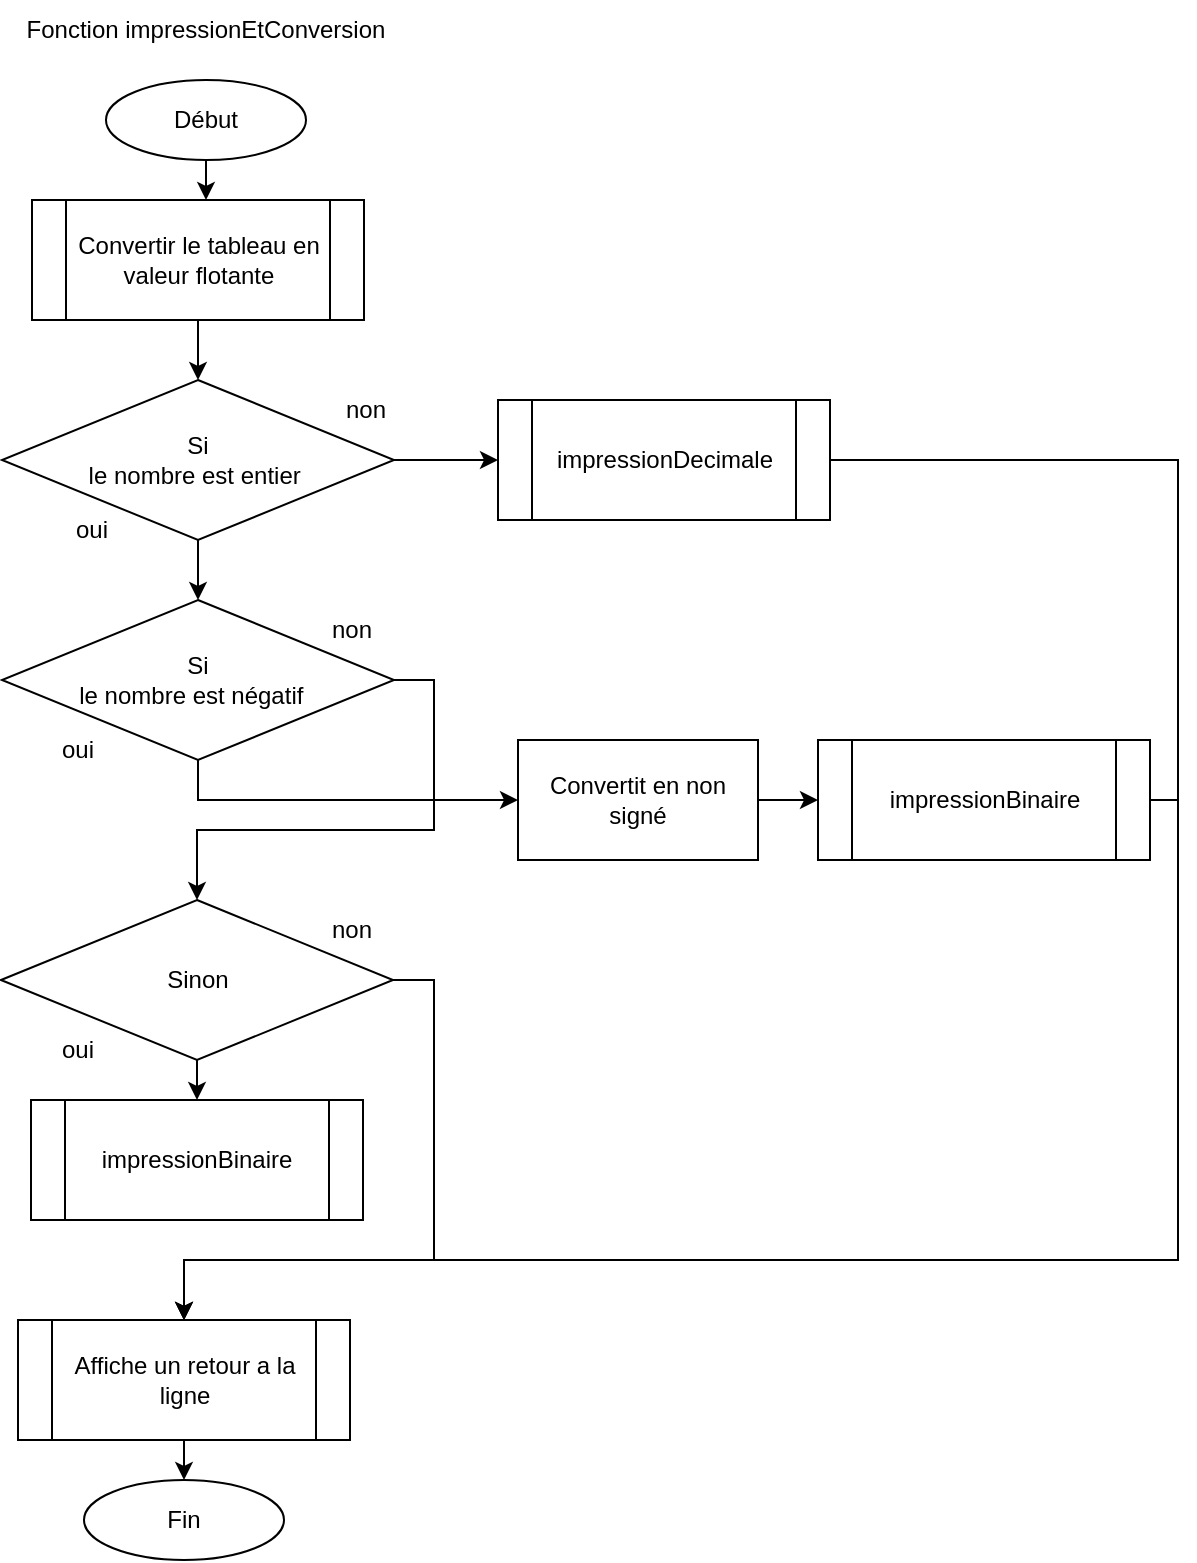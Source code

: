 <mxfile version="20.3.0" type="device"><diagram id="Myi7YaisNvzSOHfihmpp" name="Page-1"><mxGraphModel dx="1075" dy="1008" grid="0" gridSize="10" guides="0" tooltips="1" connect="1" arrows="1" fold="1" page="1" pageScale="1" pageWidth="827" pageHeight="1169" math="0" shadow="0"><root><mxCell id="0"/><mxCell id="1" parent="0"/><mxCell id="HLWahXHXM73JpKCT_lXn-1" value="Fonction impressionEtConversion" style="text;html=1;strokeColor=none;fillColor=none;align=center;verticalAlign=middle;whiteSpace=wrap;rounded=0;" vertex="1" parent="1"><mxGeometry x="312" y="140" width="204" height="30" as="geometry"/></mxCell><mxCell id="HLWahXHXM73JpKCT_lXn-2" style="edgeStyle=orthogonalEdgeStyle;rounded=0;orthogonalLoop=1;jettySize=auto;html=1;exitX=0.5;exitY=1;exitDx=0;exitDy=0;entryX=0.5;entryY=0;entryDx=0;entryDy=0;" edge="1" parent="1" source="HLWahXHXM73JpKCT_lXn-3"><mxGeometry relative="1" as="geometry"><mxPoint x="414" y="240" as="targetPoint"/></mxGeometry></mxCell><mxCell id="HLWahXHXM73JpKCT_lXn-3" value="Début" style="ellipse;whiteSpace=wrap;html=1;" vertex="1" parent="1"><mxGeometry x="364" y="180" width="100" height="40" as="geometry"/></mxCell><mxCell id="HLWahXHXM73JpKCT_lXn-10" style="edgeStyle=orthogonalEdgeStyle;rounded=0;orthogonalLoop=1;jettySize=auto;html=1;exitX=1;exitY=0.5;exitDx=0;exitDy=0;entryX=0;entryY=0.5;entryDx=0;entryDy=0;" edge="1" parent="1" source="HLWahXHXM73JpKCT_lXn-4" target="HLWahXHXM73JpKCT_lXn-9"><mxGeometry relative="1" as="geometry"/></mxCell><mxCell id="HLWahXHXM73JpKCT_lXn-14" style="edgeStyle=orthogonalEdgeStyle;rounded=0;orthogonalLoop=1;jettySize=auto;html=1;exitX=0.5;exitY=1;exitDx=0;exitDy=0;entryX=0.5;entryY=0;entryDx=0;entryDy=0;" edge="1" parent="1" source="HLWahXHXM73JpKCT_lXn-4" target="HLWahXHXM73JpKCT_lXn-13"><mxGeometry relative="1" as="geometry"/></mxCell><mxCell id="HLWahXHXM73JpKCT_lXn-4" value="Si&lt;br&gt;&amp;nbsp;le nombre est entier&amp;nbsp;&amp;nbsp;" style="rhombus;whiteSpace=wrap;html=1;" vertex="1" parent="1"><mxGeometry x="312" y="330" width="196" height="80" as="geometry"/></mxCell><mxCell id="HLWahXHXM73JpKCT_lXn-5" value="non" style="text;html=1;strokeColor=none;fillColor=none;align=center;verticalAlign=middle;whiteSpace=wrap;rounded=0;" vertex="1" parent="1"><mxGeometry x="464" y="330" width="60" height="30" as="geometry"/></mxCell><mxCell id="HLWahXHXM73JpKCT_lXn-7" style="edgeStyle=orthogonalEdgeStyle;rounded=0;orthogonalLoop=1;jettySize=auto;html=1;exitX=0.5;exitY=1;exitDx=0;exitDy=0;entryX=0.5;entryY=0;entryDx=0;entryDy=0;" edge="1" parent="1" source="HLWahXHXM73JpKCT_lXn-6" target="HLWahXHXM73JpKCT_lXn-4"><mxGeometry relative="1" as="geometry"/></mxCell><mxCell id="HLWahXHXM73JpKCT_lXn-6" value="Convertir le tableau en valeur flotante" style="shape=process;whiteSpace=wrap;html=1;backgroundOutline=1;" vertex="1" parent="1"><mxGeometry x="327" y="240" width="166" height="60" as="geometry"/></mxCell><mxCell id="HLWahXHXM73JpKCT_lXn-8" value="oui" style="text;html=1;strokeColor=none;fillColor=none;align=center;verticalAlign=middle;whiteSpace=wrap;rounded=0;" vertex="1" parent="1"><mxGeometry x="327" y="390" width="60" height="30" as="geometry"/></mxCell><mxCell id="HLWahXHXM73JpKCT_lXn-11" style="edgeStyle=orthogonalEdgeStyle;rounded=0;orthogonalLoop=1;jettySize=auto;html=1;entryX=0.5;entryY=0;entryDx=0;entryDy=0;" edge="1" parent="1" source="HLWahXHXM73JpKCT_lXn-9" target="HLWahXHXM73JpKCT_lXn-12"><mxGeometry relative="1" as="geometry"><mxPoint x="400" y="540" as="targetPoint"/><Array as="points"><mxPoint x="900" y="370"/><mxPoint x="900" y="770"/><mxPoint x="403" y="770"/></Array></mxGeometry></mxCell><mxCell id="HLWahXHXM73JpKCT_lXn-9" value="impressionDecimale" style="shape=process;whiteSpace=wrap;html=1;backgroundOutline=1;" vertex="1" parent="1"><mxGeometry x="560" y="340" width="166" height="60" as="geometry"/></mxCell><mxCell id="HLWahXHXM73JpKCT_lXn-30" style="edgeStyle=orthogonalEdgeStyle;rounded=0;orthogonalLoop=1;jettySize=auto;html=1;exitX=0.5;exitY=1;exitDx=0;exitDy=0;entryX=0.5;entryY=0;entryDx=0;entryDy=0;" edge="1" parent="1" source="HLWahXHXM73JpKCT_lXn-12" target="HLWahXHXM73JpKCT_lXn-29"><mxGeometry relative="1" as="geometry"/></mxCell><mxCell id="HLWahXHXM73JpKCT_lXn-12" value="Affiche un retour a la ligne" style="shape=process;whiteSpace=wrap;html=1;backgroundOutline=1;" vertex="1" parent="1"><mxGeometry x="320" y="800" width="166" height="60" as="geometry"/></mxCell><mxCell id="HLWahXHXM73JpKCT_lXn-20" style="edgeStyle=orthogonalEdgeStyle;rounded=0;orthogonalLoop=1;jettySize=auto;html=1;exitX=1;exitY=0.5;exitDx=0;exitDy=0;entryX=0.5;entryY=0;entryDx=0;entryDy=0;" edge="1" parent="1" source="HLWahXHXM73JpKCT_lXn-13" target="HLWahXHXM73JpKCT_lXn-22"><mxGeometry relative="1" as="geometry"><mxPoint x="410" y="630" as="targetPoint"/></mxGeometry></mxCell><mxCell id="HLWahXHXM73JpKCT_lXn-33" style="edgeStyle=orthogonalEdgeStyle;rounded=0;orthogonalLoop=1;jettySize=auto;html=1;exitX=0.5;exitY=1;exitDx=0;exitDy=0;entryX=0;entryY=0.5;entryDx=0;entryDy=0;" edge="1" parent="1" source="HLWahXHXM73JpKCT_lXn-13" target="HLWahXHXM73JpKCT_lXn-31"><mxGeometry relative="1" as="geometry"/></mxCell><mxCell id="HLWahXHXM73JpKCT_lXn-13" value="Si&lt;br&gt;le nombre est négatif&amp;nbsp;&amp;nbsp;" style="rhombus;whiteSpace=wrap;html=1;" vertex="1" parent="1"><mxGeometry x="312" y="440" width="196" height="80" as="geometry"/></mxCell><mxCell id="HLWahXHXM73JpKCT_lXn-15" value="non" style="text;html=1;strokeColor=none;fillColor=none;align=center;verticalAlign=middle;whiteSpace=wrap;rounded=0;" vertex="1" parent="1"><mxGeometry x="457" y="440" width="60" height="30" as="geometry"/></mxCell><mxCell id="HLWahXHXM73JpKCT_lXn-16" value="oui" style="text;html=1;strokeColor=none;fillColor=none;align=center;verticalAlign=middle;whiteSpace=wrap;rounded=0;" vertex="1" parent="1"><mxGeometry x="320" y="500" width="60" height="30" as="geometry"/></mxCell><mxCell id="HLWahXHXM73JpKCT_lXn-19" style="edgeStyle=orthogonalEdgeStyle;rounded=0;orthogonalLoop=1;jettySize=auto;html=1;exitX=1;exitY=0.5;exitDx=0;exitDy=0;entryX=0.5;entryY=0;entryDx=0;entryDy=0;" edge="1" parent="1" source="HLWahXHXM73JpKCT_lXn-17" target="HLWahXHXM73JpKCT_lXn-12"><mxGeometry relative="1" as="geometry"><Array as="points"><mxPoint x="900" y="540"/><mxPoint x="900" y="770"/><mxPoint x="403" y="770"/></Array></mxGeometry></mxCell><mxCell id="HLWahXHXM73JpKCT_lXn-17" value="impressionBinaire" style="shape=process;whiteSpace=wrap;html=1;backgroundOutline=1;" vertex="1" parent="1"><mxGeometry x="720" y="510" width="166" height="60" as="geometry"/></mxCell><mxCell id="HLWahXHXM73JpKCT_lXn-27" style="edgeStyle=orthogonalEdgeStyle;rounded=0;orthogonalLoop=1;jettySize=auto;html=1;exitX=0.5;exitY=1;exitDx=0;exitDy=0;entryX=0.5;entryY=0;entryDx=0;entryDy=0;" edge="1" parent="1" source="HLWahXHXM73JpKCT_lXn-22" target="HLWahXHXM73JpKCT_lXn-26"><mxGeometry relative="1" as="geometry"/></mxCell><mxCell id="HLWahXHXM73JpKCT_lXn-28" style="edgeStyle=orthogonalEdgeStyle;rounded=0;orthogonalLoop=1;jettySize=auto;html=1;exitX=1;exitY=0.5;exitDx=0;exitDy=0;entryX=0.5;entryY=0;entryDx=0;entryDy=0;" edge="1" parent="1" source="HLWahXHXM73JpKCT_lXn-22" target="HLWahXHXM73JpKCT_lXn-12"><mxGeometry relative="1" as="geometry"><Array as="points"><mxPoint x="528" y="630"/><mxPoint x="528" y="770"/><mxPoint x="403" y="770"/></Array></mxGeometry></mxCell><mxCell id="HLWahXHXM73JpKCT_lXn-22" value="Sinon" style="rhombus;whiteSpace=wrap;html=1;" vertex="1" parent="1"><mxGeometry x="311.5" y="590" width="196" height="80" as="geometry"/></mxCell><mxCell id="HLWahXHXM73JpKCT_lXn-23" value="non" style="text;html=1;strokeColor=none;fillColor=none;align=center;verticalAlign=middle;whiteSpace=wrap;rounded=0;" vertex="1" parent="1"><mxGeometry x="456.5" y="590" width="60" height="30" as="geometry"/></mxCell><mxCell id="HLWahXHXM73JpKCT_lXn-24" value="oui" style="text;html=1;strokeColor=none;fillColor=none;align=center;verticalAlign=middle;whiteSpace=wrap;rounded=0;" vertex="1" parent="1"><mxGeometry x="319.5" y="650" width="60" height="30" as="geometry"/></mxCell><mxCell id="HLWahXHXM73JpKCT_lXn-26" value="impressionBinaire" style="shape=process;whiteSpace=wrap;html=1;backgroundOutline=1;" vertex="1" parent="1"><mxGeometry x="326.5" y="690" width="166" height="60" as="geometry"/></mxCell><mxCell id="HLWahXHXM73JpKCT_lXn-29" value="Fin" style="ellipse;whiteSpace=wrap;html=1;" vertex="1" parent="1"><mxGeometry x="353" y="880" width="100" height="40" as="geometry"/></mxCell><mxCell id="HLWahXHXM73JpKCT_lXn-32" style="edgeStyle=orthogonalEdgeStyle;rounded=0;orthogonalLoop=1;jettySize=auto;html=1;" edge="1" parent="1" source="HLWahXHXM73JpKCT_lXn-31" target="HLWahXHXM73JpKCT_lXn-17"><mxGeometry relative="1" as="geometry"/></mxCell><mxCell id="HLWahXHXM73JpKCT_lXn-31" value="Convertit en non signé" style="rounded=0;whiteSpace=wrap;html=1;" vertex="1" parent="1"><mxGeometry x="570" y="510" width="120" height="60" as="geometry"/></mxCell></root></mxGraphModel></diagram></mxfile>